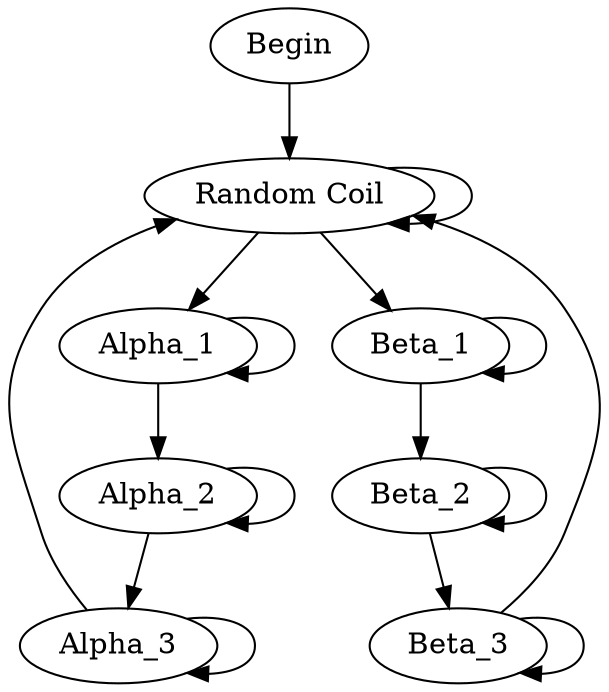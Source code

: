 digraph  {
Begin;
"Random Coil";
Alpha_1;
Alpha_2;
Alpha_3;
Beta_1;
Beta_2;
Beta_3;
Begin -> "Random Coil"  [key=0];
"Random Coil" -> Alpha_1  [key=0];
"Random Coil" -> "Random Coil"  [key=0];
"Random Coil" -> Beta_1  [key=0];
Alpha_1 -> Alpha_2  [key=0];
Alpha_1 -> Alpha_1  [key=0];
Alpha_2 -> Alpha_3  [key=0];
Alpha_2 -> Alpha_2  [key=0];
Alpha_3 -> "Random Coil"  [key=0];
Alpha_3 -> Alpha_3  [key=0];
Beta_1 -> Beta_2  [key=0];
Beta_1 -> Beta_1  [key=0];
Beta_2 -> Beta_3  [key=0];
Beta_2 -> Beta_2  [key=0];
Beta_3 -> "Random Coil"  [key=0];
Beta_3 -> Beta_3  [key=0];
}
